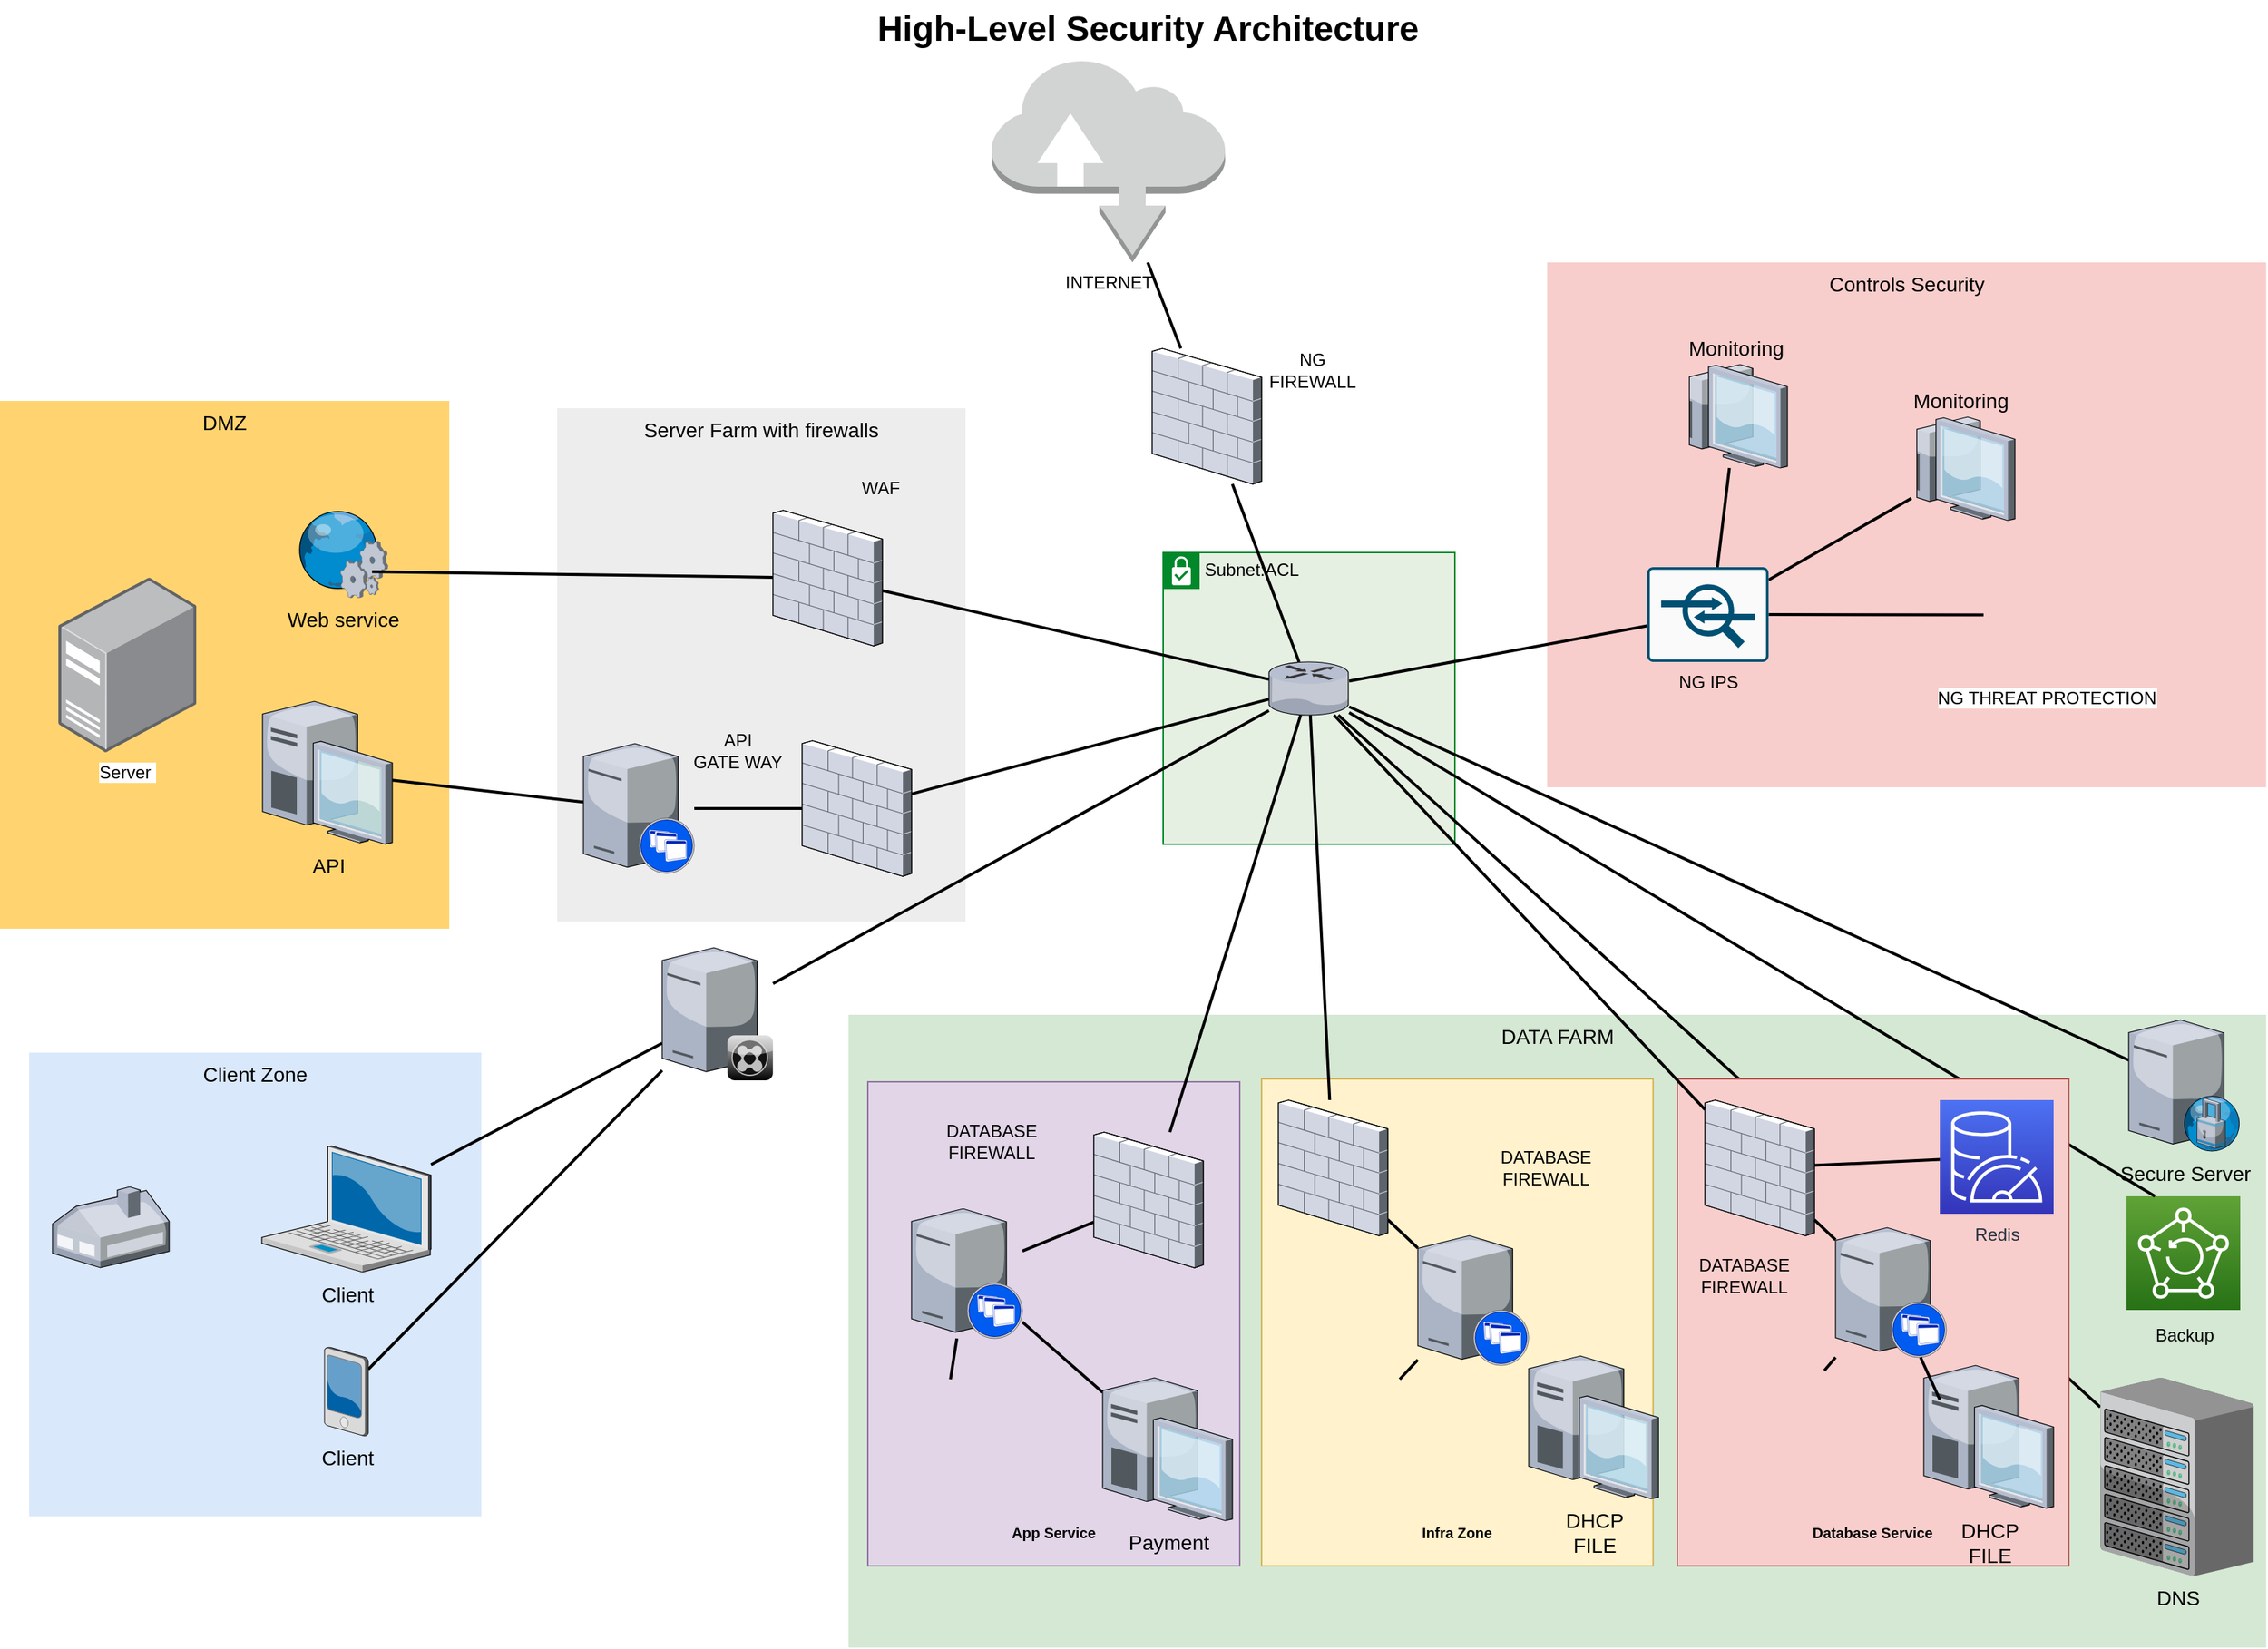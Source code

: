 <mxfile version="21.1.9" type="github">
  <diagram name="Page-1" id="e3a06f82-3646-2815-327d-82caf3d4e204">
    <mxGraphModel dx="1864" dy="1113" grid="1" gridSize="10" guides="1" tooltips="1" connect="1" arrows="1" fold="1" page="1" pageScale="1.5" pageWidth="1169" pageHeight="826" background="none" math="0" shadow="0">
      <root>
        <mxCell id="0" style=";html=1;" />
        <mxCell id="1" style=";html=1;" parent="0" />
        <mxCell id="6a7d8f32e03d9370-60" value="DATA FARM" style="whiteSpace=wrap;html=1;fillColor=#d5e8d4;fontSize=14;strokeColor=none;verticalAlign=top;" parent="1" vertex="1">
          <mxGeometry x="721.75" y="726" width="972" height="434" as="geometry" />
        </mxCell>
        <mxCell id="bjv7Z8wKj_MMz2ceHo27-1" value="&lt;h5 style=&quot;line-height: 50%;&quot;&gt;App Service&lt;/h5&gt;" style="rounded=0;whiteSpace=wrap;html=1;verticalAlign=bottom;fillColor=#e1d5e7;strokeColor=#9673a6;" vertex="1" parent="1">
          <mxGeometry x="735" y="772" width="255" height="332" as="geometry" />
        </mxCell>
        <mxCell id="udzTiGpcD-3nQIr-t3zq-3" value="&lt;h5 style=&quot;line-height: 50%;&quot;&gt;Infra Zone&lt;/h5&gt;" style="rounded=0;whiteSpace=wrap;html=1;verticalAlign=bottom;fillColor=#fff2cc;strokeColor=#d6b656;" parent="1" vertex="1">
          <mxGeometry x="1005" y="770" width="268.4" height="334" as="geometry" />
        </mxCell>
        <mxCell id="EM3SQcsi9P10AQIZPUZ1-1" value="Subnet:ACL" style="shape=mxgraph.ibm.box;prType=subnet;fontStyle=0;verticalAlign=top;align=left;spacingLeft=32;spacingTop=4;fillColor=#E6F0E2;rounded=0;whiteSpace=wrap;html=1;strokeColor=#00882B;strokeWidth=1;dashed=0;container=1;spacing=-4;collapsible=0;expand=0;recursiveResize=0;" parent="1" vertex="1">
          <mxGeometry x="937.5" y="409" width="200" height="200" as="geometry" />
        </mxCell>
        <mxCell id="6a7d8f32e03d9370-61" value="Controls Security" style="whiteSpace=wrap;html=1;fillColor=#f8cecc;fontSize=14;strokeColor=none;verticalAlign=top;" parent="1" vertex="1">
          <mxGeometry x="1200.75" y="210" width="493" height="360" as="geometry" />
        </mxCell>
        <mxCell id="6a7d8f32e03d9370-59" value="Server Farm&amp;nbsp;&lt;span style=&quot;background-color: initial;&quot;&gt;with firewalls&lt;/span&gt;" style="whiteSpace=wrap;html=1;fillColor=#EDEDED;fontSize=14;strokeColor=none;verticalAlign=top;" parent="1" vertex="1">
          <mxGeometry x="522" y="310" width="280" height="352" as="geometry" />
        </mxCell>
        <mxCell id="6a7d8f32e03d9370-58" value="Client Zone" style="whiteSpace=wrap;html=1;fillColor=#dae8fc;fontSize=14;strokeColor=none;verticalAlign=top;" parent="1" vertex="1">
          <mxGeometry x="160" y="752" width="310" height="318" as="geometry" />
        </mxCell>
        <mxCell id="6a7d8f32e03d9370-57" value="DMZ" style="whiteSpace=wrap;html=1;fillColor=#FFD470;gradientColor=none;fontSize=14;strokeColor=none;verticalAlign=top;" parent="1" vertex="1">
          <mxGeometry x="140" y="305" width="308" height="362" as="geometry" />
        </mxCell>
        <mxCell id="6a7d8f32e03d9370-36" style="edgeStyle=none;rounded=0;html=1;startSize=10;endSize=10;jettySize=auto;orthogonalLoop=1;fontSize=14;endArrow=none;endFill=0;strokeWidth=2;" parent="1" source="6a7d8f32e03d9370-1" target="6a7d8f32e03d9370-14" edge="1">
          <mxGeometry relative="1" as="geometry" />
        </mxCell>
        <mxCell id="6a7d8f32e03d9370-1" value="Client" style="verticalLabelPosition=bottom;aspect=fixed;html=1;verticalAlign=top;strokeColor=none;shape=mxgraph.citrix.laptop_2;fillColor=#66B2FF;gradientColor=#0066CC;fontSize=14;" parent="1" vertex="1">
          <mxGeometry x="319.5" y="816" width="116" height="86.5" as="geometry" />
        </mxCell>
        <mxCell id="6a7d8f32e03d9370-33" style="edgeStyle=none;rounded=0;html=1;startSize=10;endSize=10;jettySize=auto;orthogonalLoop=1;fontSize=14;endArrow=none;endFill=0;strokeWidth=2;" parent="1" source="6a7d8f32e03d9370-4" target="6a7d8f32e03d9370-11" edge="1">
          <mxGeometry relative="1" as="geometry" />
        </mxCell>
        <mxCell id="6a7d8f32e03d9370-4" value="API" style="verticalLabelPosition=bottom;aspect=fixed;html=1;verticalAlign=top;strokeColor=none;shape=mxgraph.citrix.desktop;fillColor=#66B2FF;gradientColor=#0066CC;fontSize=14;" parent="1" vertex="1">
          <mxGeometry x="320.0" y="511" width="89" height="98" as="geometry" />
        </mxCell>
        <mxCell id="6a7d8f32e03d9370-32" style="edgeStyle=none;rounded=0;html=1;startSize=10;endSize=10;jettySize=auto;orthogonalLoop=1;fontSize=14;endArrow=none;endFill=0;strokeWidth=2;" parent="1" source="6a7d8f32e03d9370-5" target="6a7d8f32e03d9370-12" edge="1">
          <mxGeometry relative="1" as="geometry" />
        </mxCell>
        <mxCell id="6a7d8f32e03d9370-5" value="DHCP&lt;br&gt;FILE" style="verticalLabelPosition=bottom;aspect=fixed;html=1;verticalAlign=top;strokeColor=none;shape=mxgraph.citrix.desktop;fillColor=#66B2FF;gradientColor=#0066CC;fontSize=14;" parent="1" vertex="1">
          <mxGeometry x="1188.1" y="960" width="89" height="98" as="geometry" />
        </mxCell>
        <mxCell id="6a7d8f32e03d9370-37" style="edgeStyle=none;rounded=0;html=1;startSize=10;endSize=10;jettySize=auto;orthogonalLoop=1;fontSize=14;endArrow=none;endFill=0;strokeWidth=2;" parent="1" source="6a7d8f32e03d9370-6" target="6a7d8f32e03d9370-14" edge="1">
          <mxGeometry relative="1" as="geometry" />
        </mxCell>
        <mxCell id="6a7d8f32e03d9370-6" value="Client" style="verticalLabelPosition=bottom;aspect=fixed;html=1;verticalAlign=top;strokeColor=none;shape=mxgraph.citrix.pda;fillColor=#66B2FF;gradientColor=#0066CC;fontSize=14;" parent="1" vertex="1">
          <mxGeometry x="362.5" y="954" width="30" height="61" as="geometry" />
        </mxCell>
        <mxCell id="6a7d8f32e03d9370-42" style="edgeStyle=none;rounded=0;html=1;startSize=10;endSize=10;jettySize=auto;orthogonalLoop=1;fontSize=14;endArrow=none;endFill=0;strokeWidth=2;" parent="1" source="6a7d8f32e03d9370-11" target="6a7d8f32e03d9370-18" edge="1">
          <mxGeometry relative="1" as="geometry" />
        </mxCell>
        <mxCell id="6a7d8f32e03d9370-11" value="" style="verticalLabelPosition=bottom;aspect=fixed;html=1;verticalAlign=top;strokeColor=none;shape=mxgraph.citrix.xenapp_server;fillColor=#66B2FF;gradientColor=#0066CC;fontSize=14;" parent="1" vertex="1">
          <mxGeometry x="540.0" y="540" width="76" height="89" as="geometry" />
        </mxCell>
        <mxCell id="6a7d8f32e03d9370-43" style="edgeStyle=none;rounded=0;html=1;startSize=10;endSize=10;jettySize=auto;orthogonalLoop=1;fontSize=14;endArrow=none;endFill=0;strokeWidth=2;" parent="1" source="6a7d8f32e03d9370-12" target="6a7d8f32e03d9370-17" edge="1">
          <mxGeometry relative="1" as="geometry" />
        </mxCell>
        <mxCell id="6a7d8f32e03d9370-12" value="" style="verticalLabelPosition=bottom;aspect=fixed;html=1;verticalAlign=top;strokeColor=none;shape=mxgraph.citrix.xenapp_server;fillColor=#66B2FF;gradientColor=#0066CC;fontSize=14;" parent="1" vertex="1">
          <mxGeometry x="1112.1" y="877.5" width="76" height="89" as="geometry" />
        </mxCell>
        <mxCell id="6a7d8f32e03d9370-50" style="edgeStyle=none;rounded=0;html=1;startSize=10;endSize=10;jettySize=auto;orthogonalLoop=1;fontSize=14;endArrow=none;endFill=0;strokeWidth=2;" parent="1" source="6a7d8f32e03d9370-13" target="6a7d8f32e03d9370-16" edge="1">
          <mxGeometry relative="1" as="geometry" />
        </mxCell>
        <mxCell id="6a7d8f32e03d9370-51" style="edgeStyle=none;rounded=0;html=1;startSize=10;endSize=10;jettySize=auto;orthogonalLoop=1;fontSize=14;endArrow=none;endFill=0;strokeWidth=2;" parent="1" source="EM3SQcsi9P10AQIZPUZ1-3" target="EM3SQcsi9P10AQIZPUZ1-2" edge="1">
          <mxGeometry relative="1" as="geometry">
            <mxPoint x="1061.639" y="197.5" as="targetPoint" />
          </mxGeometry>
        </mxCell>
        <mxCell id="6a7d8f32e03d9370-52" style="edgeStyle=none;rounded=0;html=1;startSize=10;endSize=10;jettySize=auto;orthogonalLoop=1;fontSize=14;endArrow=none;endFill=0;strokeWidth=2;" parent="1" source="6a7d8f32e03d9370-13" target="udzTiGpcD-3nQIr-t3zq-5" edge="1">
          <mxGeometry relative="1" as="geometry">
            <mxPoint x="1266.5" y="476.019" as="targetPoint" />
          </mxGeometry>
        </mxCell>
        <mxCell id="6a7d8f32e03d9370-56" style="edgeStyle=none;rounded=0;html=1;startSize=10;endSize=10;jettySize=auto;orthogonalLoop=1;fontSize=14;endArrow=none;endFill=0;strokeWidth=2;" parent="1" source="6a7d8f32e03d9370-13" target="6a7d8f32e03d9370-25" edge="1">
          <mxGeometry relative="1" as="geometry" />
        </mxCell>
        <mxCell id="6a7d8f32e03d9370-13" value="" style="verticalLabelPosition=bottom;aspect=fixed;html=1;verticalAlign=top;strokeColor=none;shape=mxgraph.citrix.router;fillColor=#66B2FF;gradientColor=#0066CC;fontSize=14;" parent="1" vertex="1">
          <mxGeometry x="1010" y="484" width="55" height="36.5" as="geometry" />
        </mxCell>
        <mxCell id="6a7d8f32e03d9370-38" style="edgeStyle=none;rounded=0;html=1;startSize=10;endSize=10;jettySize=auto;orthogonalLoop=1;fontSize=14;endArrow=none;endFill=0;strokeWidth=2;" parent="1" source="6a7d8f32e03d9370-14" target="6a7d8f32e03d9370-13" edge="1">
          <mxGeometry relative="1" as="geometry">
            <mxPoint x="675" y="902" as="targetPoint" />
          </mxGeometry>
        </mxCell>
        <mxCell id="6a7d8f32e03d9370-14" value="" style="verticalLabelPosition=bottom;aspect=fixed;html=1;verticalAlign=top;strokeColor=none;shape=mxgraph.citrix.xenclient_synchronizer;fillColor=#CCCCCC;gradientColor=#000000;gradientDirection=south;fontSize=14;" parent="1" vertex="1">
          <mxGeometry x="594.0" y="680" width="76" height="91" as="geometry" />
        </mxCell>
        <mxCell id="6a7d8f32e03d9370-16" value="DNS" style="verticalLabelPosition=bottom;aspect=fixed;html=1;verticalAlign=top;strokeColor=none;shape=mxgraph.citrix.chassis;fillColor=#66B2FF;gradientColor=#0066CC;fontSize=14;" parent="1" vertex="1">
          <mxGeometry x="1580" y="975" width="105.16" height="135.75" as="geometry" />
        </mxCell>
        <mxCell id="6a7d8f32e03d9370-44" style="edgeStyle=none;rounded=0;html=1;startSize=10;endSize=10;jettySize=auto;orthogonalLoop=1;fontSize=14;endArrow=none;endFill=0;strokeWidth=2;" parent="1" source="6a7d8f32e03d9370-17" target="6a7d8f32e03d9370-13" edge="1">
          <mxGeometry relative="1" as="geometry" />
        </mxCell>
        <mxCell id="6a7d8f32e03d9370-17" value="" style="verticalLabelPosition=bottom;aspect=fixed;html=1;verticalAlign=top;strokeColor=none;shape=mxgraph.citrix.firewall;fillColor=#66B2FF;gradientColor=#0066CC;fontSize=14;" parent="1" vertex="1">
          <mxGeometry x="1016.5" y="784.5" width="75" height="93" as="geometry" />
        </mxCell>
        <mxCell id="6a7d8f32e03d9370-45" style="edgeStyle=none;rounded=0;html=1;startSize=10;endSize=10;jettySize=auto;orthogonalLoop=1;fontSize=14;endArrow=none;endFill=0;strokeWidth=2;" parent="1" source="6a7d8f32e03d9370-18" target="6a7d8f32e03d9370-13" edge="1">
          <mxGeometry relative="1" as="geometry" />
        </mxCell>
        <mxCell id="6a7d8f32e03d9370-18" value="" style="verticalLabelPosition=bottom;aspect=fixed;html=1;verticalAlign=top;strokeColor=none;shape=mxgraph.citrix.firewall;fillColor=#66B2FF;gradientColor=#0066CC;fontSize=14;" parent="1" vertex="1">
          <mxGeometry x="690" y="538" width="75" height="93" as="geometry" />
        </mxCell>
        <mxCell id="6a7d8f32e03d9370-23" value="" style="verticalLabelPosition=bottom;aspect=fixed;html=1;verticalAlign=top;strokeColor=none;shape=mxgraph.citrix.home_office;fillColor=#66B2FF;gradientColor=#0066CC;fontSize=14;" parent="1" vertex="1">
          <mxGeometry x="176" y="844" width="80" height="55.5" as="geometry" />
        </mxCell>
        <mxCell id="6a7d8f32e03d9370-25" value="Secure Server" style="verticalLabelPosition=bottom;aspect=fixed;html=1;verticalAlign=top;strokeColor=none;shape=mxgraph.citrix.proxy_server;fillColor=#66B2FF;gradientColor=#0066CC;fontSize=14;" parent="1" vertex="1">
          <mxGeometry x="1599.5" y="729.5" width="76.5" height="90" as="geometry" />
        </mxCell>
        <mxCell id="6a7d8f32e03d9370-53" style="edgeStyle=none;rounded=0;html=1;startSize=10;endSize=10;jettySize=auto;orthogonalLoop=1;fontSize=14;endArrow=none;endFill=0;strokeWidth=2;exitX=0.537;exitY=0.436;exitDx=0;exitDy=0;exitPerimeter=0;" parent="1" source="udzTiGpcD-3nQIr-t3zq-5" target="6a7d8f32e03d9370-29" edge="1">
          <mxGeometry relative="1" as="geometry">
            <mxPoint x="1330" y="410" as="sourcePoint" />
          </mxGeometry>
        </mxCell>
        <mxCell id="6a7d8f32e03d9370-54" style="edgeStyle=none;rounded=0;html=1;startSize=10;endSize=10;jettySize=auto;orthogonalLoop=1;fontSize=14;endArrow=none;endFill=0;strokeWidth=2;" parent="1" source="udzTiGpcD-3nQIr-t3zq-5" target="6a7d8f32e03d9370-28" edge="1">
          <mxGeometry relative="1" as="geometry">
            <mxPoint x="1342.69" y="450" as="sourcePoint" />
          </mxGeometry>
        </mxCell>
        <mxCell id="6a7d8f32e03d9370-55" style="edgeStyle=none;rounded=0;html=1;startSize=10;endSize=10;jettySize=auto;orthogonalLoop=1;fontSize=14;endArrow=none;endFill=0;strokeWidth=2;" parent="1" source="udzTiGpcD-3nQIr-t3zq-5" target="bjv7Z8wKj_MMz2ceHo27-17" edge="1">
          <mxGeometry relative="1" as="geometry">
            <mxPoint x="1358.5" y="471.619" as="sourcePoint" />
            <mxPoint x="1506" y="454.038" as="targetPoint" />
          </mxGeometry>
        </mxCell>
        <mxCell id="6a7d8f32e03d9370-28" value="Monitoring&amp;nbsp;" style="verticalLabelPosition=top;aspect=fixed;html=1;verticalAlign=bottom;strokeColor=none;shape=mxgraph.citrix.thin_client;fillColor=#66B2FF;gradientColor=#0066CC;fontSize=14;labelPosition=center;align=center;" parent="1" vertex="1">
          <mxGeometry x="1450.5" y="316" width="71" height="71" as="geometry" />
        </mxCell>
        <mxCell id="6a7d8f32e03d9370-29" value="Monitoring" style="verticalLabelPosition=top;aspect=fixed;html=1;verticalAlign=bottom;strokeColor=none;shape=mxgraph.citrix.thin_client;fillColor=#66B2FF;gradientColor=#0066CC;fontSize=14;labelPosition=center;align=center;" parent="1" vertex="1">
          <mxGeometry x="1294.5" y="280" width="71" height="71" as="geometry" />
        </mxCell>
        <mxCell id="6a7d8f32e03d9370-30" value="Web service" style="verticalLabelPosition=bottom;aspect=fixed;html=1;verticalAlign=top;strokeColor=none;shape=mxgraph.citrix.web_service;fillColor=#66B2FF;gradientColor=#0066CC;fontSize=14;" parent="1" vertex="1">
          <mxGeometry x="343" y="380" width="63" height="60" as="geometry" />
        </mxCell>
        <mxCell id="6a7d8f32e03d9370-62" value="High-Level Security Architecture&amp;nbsp;" style="text;strokeColor=none;fillColor=none;html=1;fontSize=24;fontStyle=1;verticalAlign=middle;align=center;" parent="1" vertex="1">
          <mxGeometry x="499" y="30" width="861" height="40" as="geometry" />
        </mxCell>
        <mxCell id="EM3SQcsi9P10AQIZPUZ1-2" value="INTERNET" style="outlineConnect=0;dashed=0;verticalLabelPosition=bottom;verticalAlign=top;align=center;html=1;shape=mxgraph.aws3.internet;fillColor=#D2D3D3;gradientColor=none;" parent="1" vertex="1">
          <mxGeometry x="820" y="70" width="160" height="140" as="geometry" />
        </mxCell>
        <mxCell id="EM3SQcsi9P10AQIZPUZ1-4" value="" style="verticalLabelPosition=bottom;aspect=fixed;html=1;verticalAlign=top;strokeColor=none;shape=mxgraph.citrix.firewall;fillColor=#66B2FF;gradientColor=#0066CC;fontSize=14;" parent="1" vertex="1">
          <mxGeometry x="670" y="380" width="75" height="93" as="geometry" />
        </mxCell>
        <mxCell id="EM3SQcsi9P10AQIZPUZ1-7" style="edgeStyle=none;rounded=0;html=1;startSize=10;endSize=10;jettySize=auto;orthogonalLoop=1;fontSize=14;endArrow=none;endFill=0;strokeWidth=2;entryX=0.827;entryY=0.702;entryDx=0;entryDy=0;entryPerimeter=0;" parent="1" source="EM3SQcsi9P10AQIZPUZ1-4" target="6a7d8f32e03d9370-30" edge="1">
          <mxGeometry relative="1" as="geometry">
            <mxPoint x="1020" y="512" as="sourcePoint" />
            <mxPoint x="308" y="497" as="targetPoint" />
          </mxGeometry>
        </mxCell>
        <mxCell id="EM3SQcsi9P10AQIZPUZ1-9" style="edgeStyle=none;rounded=0;html=1;startSize=10;endSize=10;jettySize=auto;orthogonalLoop=1;fontSize=14;endArrow=none;endFill=0;strokeWidth=2;" parent="1" source="6a7d8f32e03d9370-13" target="EM3SQcsi9P10AQIZPUZ1-4" edge="1">
          <mxGeometry relative="1" as="geometry">
            <mxPoint x="988" y="454" as="sourcePoint" />
            <mxPoint x="740" y="440" as="targetPoint" />
          </mxGeometry>
        </mxCell>
        <mxCell id="EM3SQcsi9P10AQIZPUZ1-10" value="" style="shape=image;html=1;verticalAlign=top;verticalLabelPosition=bottom;labelBackgroundColor=#ffffff;imageAspect=0;aspect=fixed;image=https://cdn2.iconfinder.com/data/icons/whcompare-isometric-web-hosting-servers/50/database-128.png" parent="1" vertex="1">
          <mxGeometry x="1005" y="976" width="98" height="98" as="geometry" />
        </mxCell>
        <mxCell id="EM3SQcsi9P10AQIZPUZ1-11" style="edgeStyle=none;rounded=0;html=1;startSize=10;endSize=10;jettySize=auto;orthogonalLoop=1;fontSize=14;endArrow=none;endFill=0;strokeWidth=2;" parent="1" source="6a7d8f32e03d9370-12" target="EM3SQcsi9P10AQIZPUZ1-10" edge="1">
          <mxGeometry relative="1" as="geometry">
            <mxPoint x="1100.5" y="1096" as="sourcePoint" />
            <mxPoint x="974.5" y="867" as="targetPoint" />
          </mxGeometry>
        </mxCell>
        <mxCell id="EM3SQcsi9P10AQIZPUZ1-12" style="edgeStyle=none;rounded=0;html=1;startSize=10;endSize=10;jettySize=auto;orthogonalLoop=1;fontSize=14;endArrow=none;endFill=0;strokeWidth=2;" parent="1" source="EM3SQcsi9P10AQIZPUZ1-13" target="EM3SQcsi9P10AQIZPUZ1-15" edge="1">
          <mxGeometry relative="1" as="geometry" />
        </mxCell>
        <mxCell id="EM3SQcsi9P10AQIZPUZ1-13" value="Payment" style="verticalLabelPosition=bottom;aspect=fixed;html=1;verticalAlign=top;strokeColor=none;shape=mxgraph.citrix.desktop;fillColor=#66B2FF;gradientColor=#0066CC;fontSize=14;" parent="1" vertex="1">
          <mxGeometry x="896" y="975" width="89" height="98" as="geometry" />
        </mxCell>
        <mxCell id="EM3SQcsi9P10AQIZPUZ1-14" style="edgeStyle=none;rounded=0;html=1;startSize=10;endSize=10;jettySize=auto;orthogonalLoop=1;fontSize=14;endArrow=none;endFill=0;strokeWidth=2;" parent="1" source="EM3SQcsi9P10AQIZPUZ1-15" target="EM3SQcsi9P10AQIZPUZ1-16" edge="1">
          <mxGeometry relative="1" as="geometry" />
        </mxCell>
        <mxCell id="EM3SQcsi9P10AQIZPUZ1-15" value="" style="verticalLabelPosition=bottom;aspect=fixed;html=1;verticalAlign=top;strokeColor=none;shape=mxgraph.citrix.xenapp_server;fillColor=#66B2FF;gradientColor=#0066CC;fontSize=14;" parent="1" vertex="1">
          <mxGeometry x="765" y="859" width="76" height="89" as="geometry" />
        </mxCell>
        <mxCell id="EM3SQcsi9P10AQIZPUZ1-16" value="" style="verticalLabelPosition=bottom;aspect=fixed;html=1;verticalAlign=top;strokeColor=none;shape=mxgraph.citrix.firewall;fillColor=#66B2FF;gradientColor=#0066CC;fontSize=14;" parent="1" vertex="1">
          <mxGeometry x="890" y="806.5" width="75" height="93" as="geometry" />
        </mxCell>
        <mxCell id="EM3SQcsi9P10AQIZPUZ1-17" value="" style="shape=image;html=1;verticalAlign=top;verticalLabelPosition=bottom;labelBackgroundColor=#ffffff;imageAspect=0;aspect=fixed;image=https://cdn2.iconfinder.com/data/icons/whcompare-isometric-web-hosting-servers/50/database-128.png" parent="1" vertex="1">
          <mxGeometry x="735" y="976" width="98" height="98" as="geometry" />
        </mxCell>
        <mxCell id="EM3SQcsi9P10AQIZPUZ1-18" style="edgeStyle=none;rounded=0;html=1;startSize=10;endSize=10;jettySize=auto;orthogonalLoop=1;fontSize=14;endArrow=none;endFill=0;strokeWidth=2;" parent="1" source="EM3SQcsi9P10AQIZPUZ1-15" target="EM3SQcsi9P10AQIZPUZ1-17" edge="1">
          <mxGeometry relative="1" as="geometry">
            <mxPoint x="738.5" y="1096" as="sourcePoint" />
            <mxPoint x="612.5" y="867" as="targetPoint" />
          </mxGeometry>
        </mxCell>
        <mxCell id="EM3SQcsi9P10AQIZPUZ1-19" style="edgeStyle=none;rounded=0;html=1;startSize=10;endSize=10;jettySize=auto;orthogonalLoop=1;fontSize=14;endArrow=none;endFill=0;strokeWidth=2;" parent="1" source="EM3SQcsi9P10AQIZPUZ1-16" target="6a7d8f32e03d9370-13" edge="1">
          <mxGeometry relative="1" as="geometry">
            <mxPoint x="1025" y="809" as="sourcePoint" />
            <mxPoint x="954" y="570" as="targetPoint" />
          </mxGeometry>
        </mxCell>
        <mxCell id="EM3SQcsi9P10AQIZPUZ1-20" value="NG FIREWALL" style="text;html=1;strokeColor=none;fillColor=none;align=center;verticalAlign=middle;whiteSpace=wrap;rounded=0;" parent="1" vertex="1">
          <mxGeometry x="1010" y="269" width="60" height="30" as="geometry" />
        </mxCell>
        <mxCell id="EM3SQcsi9P10AQIZPUZ1-21" value="WAF" style="text;html=1;strokeColor=none;fillColor=none;align=center;verticalAlign=middle;whiteSpace=wrap;rounded=0;" parent="1" vertex="1">
          <mxGeometry x="713.5" y="350" width="60" height="30" as="geometry" />
        </mxCell>
        <mxCell id="EM3SQcsi9P10AQIZPUZ1-22" value="API GATE&amp;nbsp;WAY" style="text;html=1;strokeColor=none;fillColor=none;align=center;verticalAlign=middle;whiteSpace=wrap;rounded=0;" parent="1" vertex="1">
          <mxGeometry x="616" y="530" width="60" height="30" as="geometry" />
        </mxCell>
        <mxCell id="EM3SQcsi9P10AQIZPUZ1-23" value="DATABASE&lt;br&gt;FIREWALL" style="text;html=1;strokeColor=none;fillColor=none;align=center;verticalAlign=middle;whiteSpace=wrap;rounded=0;" parent="1" vertex="1">
          <mxGeometry x="790" y="797.5" width="60" height="30" as="geometry" />
        </mxCell>
        <mxCell id="EM3SQcsi9P10AQIZPUZ1-24" value="DATABASE&lt;br&gt;FIREWALL" style="text;html=1;strokeColor=none;fillColor=none;align=center;verticalAlign=middle;whiteSpace=wrap;rounded=0;" parent="1" vertex="1">
          <mxGeometry x="1170" y="816" width="60" height="30" as="geometry" />
        </mxCell>
        <mxCell id="udzTiGpcD-3nQIr-t3zq-2" value="Server&amp;nbsp;" style="image;points=[];aspect=fixed;html=1;align=center;shadow=0;dashed=0;image=img/lib/allied_telesis/computer_and_terminals/Server_Desktop.svg;" parent="1" vertex="1">
          <mxGeometry x="180" y="426" width="94.67" height="120" as="geometry" />
        </mxCell>
        <mxCell id="udzTiGpcD-3nQIr-t3zq-4" value="" style="edgeStyle=none;rounded=0;html=1;startSize=10;endSize=10;jettySize=auto;orthogonalLoop=1;fontSize=14;endArrow=none;endFill=0;strokeWidth=2;" parent="1" source="6a7d8f32e03d9370-13" target="EM3SQcsi9P10AQIZPUZ1-3" edge="1">
          <mxGeometry relative="1" as="geometry">
            <mxPoint x="927" y="210" as="targetPoint" />
            <mxPoint x="1031" y="484" as="sourcePoint" />
          </mxGeometry>
        </mxCell>
        <mxCell id="EM3SQcsi9P10AQIZPUZ1-3" value="" style="verticalLabelPosition=bottom;aspect=fixed;html=1;verticalAlign=top;strokeColor=none;shape=mxgraph.citrix.firewall;fillColor=#66B2FF;gradientColor=#0066CC;fontSize=14;" parent="1" vertex="1">
          <mxGeometry x="930" y="269" width="75" height="93" as="geometry" />
        </mxCell>
        <mxCell id="udzTiGpcD-3nQIr-t3zq-5" value="NG&amp;nbsp;IPS" style="sketch=0;points=[[0.015,0.015,0],[0.985,0.015,0],[0.985,0.985,0],[0.015,0.985,0],[0.25,0,0],[0.5,0,0],[0.75,0,0],[1,0.25,0],[1,0.5,0],[1,0.75,0],[0.75,1,0],[0.5,1,0],[0.25,1,0],[0,0.75,0],[0,0.5,0],[0,0.25,0]];verticalLabelPosition=bottom;html=1;verticalAlign=top;aspect=fixed;align=center;pointerEvents=1;shape=mxgraph.cisco19.rect;prIcon=ips_ids;fillColor=#FAFAFA;strokeColor=#005073;" parent="1" vertex="1">
          <mxGeometry x="1269.4" y="419" width="83.2" height="65" as="geometry" />
        </mxCell>
        <mxCell id="bjv7Z8wKj_MMz2ceHo27-2" value="" style="sketch=0;points=[[0,0,0],[0.25,0,0],[0.5,0,0],[0.75,0,0],[1,0,0],[0,1,0],[0.25,1,0],[0.5,1,0],[0.75,1,0],[1,1,0],[0,0.25,0],[0,0.5,0],[0,0.75,0],[1,0.25,0],[1,0.5,0],[1,0.75,0]];outlineConnect=0;fontColor=#232F3E;gradientColor=#60A337;gradientDirection=north;fillColor=#277116;strokeColor=#ffffff;dashed=0;verticalLabelPosition=bottom;verticalAlign=top;align=center;html=1;fontSize=12;fontStyle=0;aspect=fixed;shape=mxgraph.aws4.resourceIcon;resIcon=mxgraph.aws4.backup;" vertex="1" parent="1">
          <mxGeometry x="1598" y="850.5" width="78" height="78" as="geometry" />
        </mxCell>
        <mxCell id="bjv7Z8wKj_MMz2ceHo27-3" value="Backup" style="text;html=1;strokeColor=none;fillColor=none;align=center;verticalAlign=middle;whiteSpace=wrap;rounded=0;" vertex="1" parent="1">
          <mxGeometry x="1607.75" y="931" width="60" height="30" as="geometry" />
        </mxCell>
        <mxCell id="bjv7Z8wKj_MMz2ceHo27-4" style="edgeStyle=none;rounded=0;html=1;startSize=10;endSize=10;jettySize=auto;orthogonalLoop=1;fontSize=14;endArrow=none;endFill=0;strokeWidth=2;entryX=0.25;entryY=0;entryDx=0;entryDy=0;entryPerimeter=0;" edge="1" parent="1" source="6a7d8f32e03d9370-13" target="bjv7Z8wKj_MMz2ceHo27-2">
          <mxGeometry relative="1" as="geometry">
            <mxPoint x="1065" y="570" as="sourcePoint" />
            <mxPoint x="1480" y="1050" as="targetPoint" />
          </mxGeometry>
        </mxCell>
        <mxCell id="bjv7Z8wKj_MMz2ceHo27-5" value="&lt;h5 style=&quot;line-height: 50%;&quot;&gt;Database Service&lt;/h5&gt;" style="rounded=0;whiteSpace=wrap;html=1;verticalAlign=bottom;fillColor=#f8cecc;strokeColor=#b85450;" vertex="1" parent="1">
          <mxGeometry x="1290" y="770" width="268.39" height="334" as="geometry" />
        </mxCell>
        <mxCell id="bjv7Z8wKj_MMz2ceHo27-6" value="DHCP&lt;br&gt;FILE" style="verticalLabelPosition=bottom;aspect=fixed;html=1;verticalAlign=top;strokeColor=none;shape=mxgraph.citrix.desktop;fillColor=#66B2FF;gradientColor=#0066CC;fontSize=14;" vertex="1" parent="1">
          <mxGeometry x="1459.0" y="966.5" width="89" height="98" as="geometry" />
        </mxCell>
        <mxCell id="bjv7Z8wKj_MMz2ceHo27-7" value="" style="verticalLabelPosition=bottom;aspect=fixed;html=1;verticalAlign=top;strokeColor=none;shape=mxgraph.citrix.xenapp_server;fillColor=#66B2FF;gradientColor=#0066CC;fontSize=14;" vertex="1" parent="1">
          <mxGeometry x="1398.5" y="872" width="76" height="89" as="geometry" />
        </mxCell>
        <mxCell id="bjv7Z8wKj_MMz2ceHo27-8" value="" style="verticalLabelPosition=bottom;aspect=fixed;html=1;verticalAlign=top;strokeColor=none;shape=mxgraph.citrix.firewall;fillColor=#66B2FF;gradientColor=#0066CC;fontSize=14;" vertex="1" parent="1">
          <mxGeometry x="1309" y="784.5" width="75" height="93" as="geometry" />
        </mxCell>
        <mxCell id="bjv7Z8wKj_MMz2ceHo27-9" value="" style="shape=image;html=1;verticalAlign=top;verticalLabelPosition=bottom;labelBackgroundColor=#ffffff;imageAspect=0;aspect=fixed;image=https://cdn2.iconfinder.com/data/icons/whcompare-isometric-web-hosting-servers/50/database-128.png" vertex="1" parent="1">
          <mxGeometry x="1294.5" y="970" width="104" height="104" as="geometry" />
        </mxCell>
        <mxCell id="bjv7Z8wKj_MMz2ceHo27-10" style="edgeStyle=none;rounded=0;html=1;startSize=10;endSize=10;jettySize=auto;orthogonalLoop=1;fontSize=14;endArrow=none;endFill=0;strokeWidth=2;" edge="1" parent="1" source="bjv7Z8wKj_MMz2ceHo27-8" target="6a7d8f32e03d9370-13">
          <mxGeometry relative="1" as="geometry">
            <mxPoint x="1091.5" y="810" as="sourcePoint" />
            <mxPoint x="1077.5" y="546" as="targetPoint" />
          </mxGeometry>
        </mxCell>
        <mxCell id="bjv7Z8wKj_MMz2ceHo27-11" style="edgeStyle=none;rounded=0;html=1;startSize=10;endSize=10;jettySize=auto;orthogonalLoop=1;fontSize=14;endArrow=none;endFill=0;strokeWidth=2;" edge="1" parent="1" source="bjv7Z8wKj_MMz2ceHo27-7" target="bjv7Z8wKj_MMz2ceHo27-8">
          <mxGeometry relative="1" as="geometry">
            <mxPoint x="1122" y="896" as="sourcePoint" />
            <mxPoint x="1102" y="877" as="targetPoint" />
          </mxGeometry>
        </mxCell>
        <mxCell id="bjv7Z8wKj_MMz2ceHo27-12" style="edgeStyle=none;rounded=0;html=1;startSize=10;endSize=10;jettySize=auto;orthogonalLoop=1;fontSize=14;endArrow=none;endFill=0;strokeWidth=2;" edge="1" parent="1" source="bjv7Z8wKj_MMz2ceHo27-9" target="bjv7Z8wKj_MMz2ceHo27-7">
          <mxGeometry relative="1" as="geometry">
            <mxPoint x="1419" y="886" as="sourcePoint" />
            <mxPoint x="1394" y="868" as="targetPoint" />
          </mxGeometry>
        </mxCell>
        <mxCell id="bjv7Z8wKj_MMz2ceHo27-13" style="edgeStyle=none;rounded=0;html=1;startSize=10;endSize=10;jettySize=auto;orthogonalLoop=1;fontSize=14;endArrow=none;endFill=0;strokeWidth=2;" edge="1" parent="1" source="bjv7Z8wKj_MMz2ceHo27-7">
          <mxGeometry relative="1" as="geometry">
            <mxPoint x="1401" y="980" as="sourcePoint" />
            <mxPoint x="1470" y="990" as="targetPoint" />
          </mxGeometry>
        </mxCell>
        <mxCell id="bjv7Z8wKj_MMz2ceHo27-14" value="Redis" style="sketch=0;points=[[0,0,0],[0.25,0,0],[0.5,0,0],[0.75,0,0],[1,0,0],[0,1,0],[0.25,1,0],[0.5,1,0],[0.75,1,0],[1,1,0],[0,0.25,0],[0,0.5,0],[0,0.75,0],[1,0.25,0],[1,0.5,0],[1,0.75,0]];outlineConnect=0;fontColor=#232F3E;gradientColor=#4D72F3;gradientDirection=north;fillColor=#3334B9;strokeColor=#ffffff;dashed=0;verticalLabelPosition=bottom;verticalAlign=top;align=center;html=1;fontSize=12;fontStyle=0;aspect=fixed;shape=mxgraph.aws4.resourceIcon;resIcon=mxgraph.aws4.memorydb_for_redis;" vertex="1" parent="1">
          <mxGeometry x="1470" y="784.5" width="78" height="78" as="geometry" />
        </mxCell>
        <mxCell id="bjv7Z8wKj_MMz2ceHo27-15" value="DATABASE&lt;br&gt;FIREWALL" style="text;html=1;strokeColor=none;fillColor=none;align=center;verticalAlign=middle;whiteSpace=wrap;rounded=0;" vertex="1" parent="1">
          <mxGeometry x="1305.5" y="890" width="60" height="30" as="geometry" />
        </mxCell>
        <mxCell id="bjv7Z8wKj_MMz2ceHo27-16" style="edgeStyle=none;rounded=0;html=1;startSize=10;endSize=10;jettySize=auto;orthogonalLoop=1;fontSize=14;endArrow=none;endFill=0;strokeWidth=2;" edge="1" parent="1" source="bjv7Z8wKj_MMz2ceHo27-14" target="bjv7Z8wKj_MMz2ceHo27-8">
          <mxGeometry relative="1" as="geometry">
            <mxPoint x="1409" y="890" as="sourcePoint" />
            <mxPoint x="1394" y="877" as="targetPoint" />
          </mxGeometry>
        </mxCell>
        <mxCell id="bjv7Z8wKj_MMz2ceHo27-17" value="NG THREAT PROTECTION" style="shape=image;html=1;verticalAlign=top;verticalLabelPosition=bottom;labelBackgroundColor=#ffffff;imageAspect=0;aspect=fixed;image=https://cdn1.iconfinder.com/data/icons/icons-for-a-site-1/64/advantage_protection-128.png" vertex="1" parent="1">
          <mxGeometry x="1500" y="409" width="85.5" height="85.5" as="geometry" />
        </mxCell>
      </root>
    </mxGraphModel>
  </diagram>
</mxfile>
